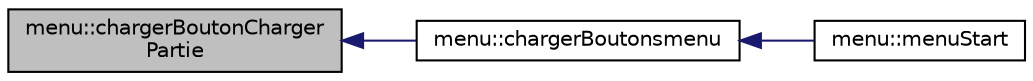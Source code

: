 digraph "menu::chargerBoutonChargerPartie"
{
  edge [fontname="Helvetica",fontsize="10",labelfontname="Helvetica",labelfontsize="10"];
  node [fontname="Helvetica",fontsize="10",shape=record];
  rankdir="LR";
  Node5 [label="menu::chargerBoutonCharger\lPartie",height=0.2,width=0.4,color="black", fillcolor="grey75", style="filled", fontcolor="black"];
  Node5 -> Node6 [dir="back",color="midnightblue",fontsize="10",style="solid",fontname="Helvetica"];
  Node6 [label="menu::chargerBoutonsmenu",height=0.2,width=0.4,color="black", fillcolor="white", style="filled",URL="$classmenu.html#acf8e92d81eea07dc6b5dc023469a90ff",tooltip="genere tout les boutons des menu "];
  Node6 -> Node7 [dir="back",color="midnightblue",fontsize="10",style="solid",fontname="Helvetica"];
  Node7 [label="menu::menuStart",height=0.2,width=0.4,color="black", fillcolor="white", style="filled",URL="$classmenu.html#a0f6aa4e91d4c67fdb426e9d44d9ed177",tooltip="lance le menu "];
}
